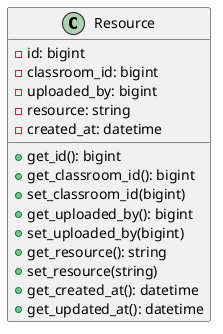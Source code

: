 @startuml resource
class Resource {
    -id: bigint
    -classroom_id: bigint
    -uploaded_by: bigint
    -resource: string
    -created_at: datetime

    + get_id(): bigint
    + get_classroom_id(): bigint
    + set_classroom_id(bigint)
    + get_uploaded_by(): bigint
    + set_uploaded_by(bigint)
    + get_resource(): string
    + set_resource(string)
    + get_created_at(): datetime
    + get_updated_at(): datetime
}

@enduml